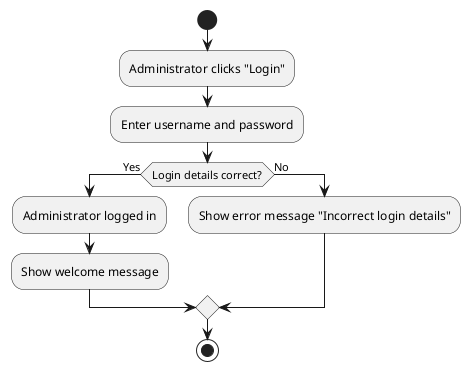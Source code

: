 
@startuml
Start
:Administrator clicks "Login";
:Enter username and password;
if (Login details correct?) then (Yes)
   :Administrator logged in;
   :Show welcome message;
else (No)
   :Show error message "Incorrect login details";
endif
Stop
@enduml




























